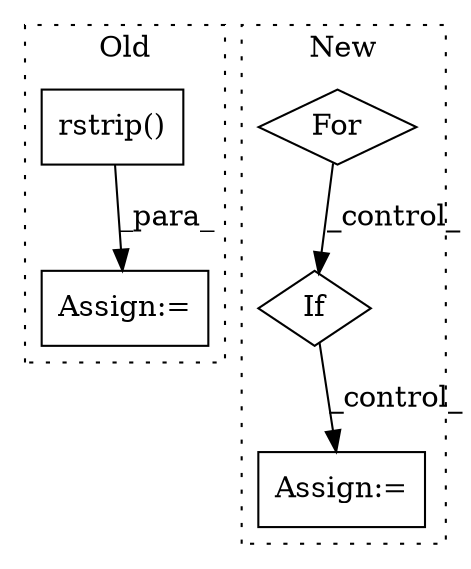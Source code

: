 digraph G {
subgraph cluster0 {
1 [label="rstrip()" a="75" s="13609" l="26" shape="box"];
3 [label="Assign:=" a="68" s="13602" l="7" shape="box"];
label = "Old";
style="dotted";
}
subgraph cluster1 {
2 [label="For" a="107" s="13366,13396" l="4,26" shape="diamond"];
4 [label="Assign:=" a="68" s="13462" l="3" shape="box"];
5 [label="If" a="96" s="13422" l="3" shape="diamond"];
label = "New";
style="dotted";
}
1 -> 3 [label="_para_"];
2 -> 5 [label="_control_"];
5 -> 4 [label="_control_"];
}